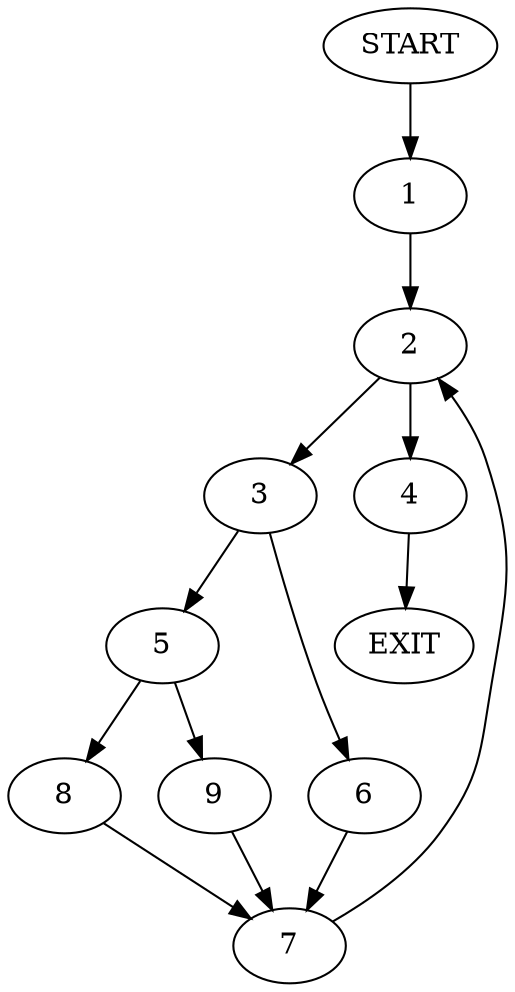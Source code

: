 digraph {
0 [label="START"]
10 [label="EXIT"]
0 -> 1
1 -> 2
2 -> 3
2 -> 4
3 -> 5
3 -> 6
4 -> 10
6 -> 7
5 -> 8
5 -> 9
9 -> 7
8 -> 7
7 -> 2
}
